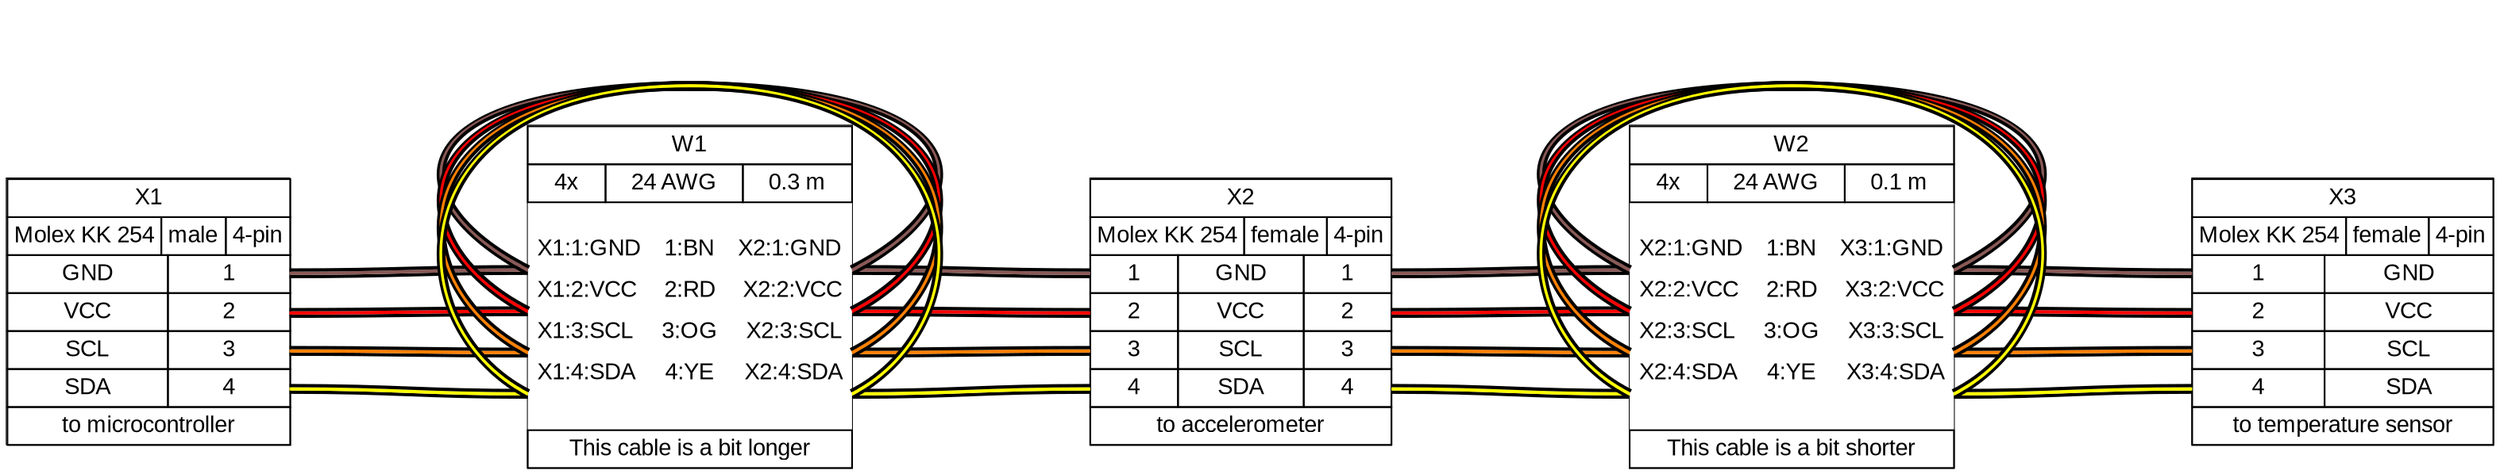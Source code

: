 graph {
// Graph generated by WireViz 0.4-dev251
// https://github.com/formatc1702/WireViz
	graph [bgcolor="#FFFFFF" fontname=arial nodesep=0.33 rankdir=LR ranksep=2]
	node [fillcolor="#FFFFFF" fontname=arial height=0 margin=0 shape=none style=filled width=0]
	edge [fontname=arial style=bold]
	X1 [label=<
<table border="0" cellspacing="0" cellpadding="0" bgcolor="#FFFFFF">
 <tr>
  <td>
   <table border="0" cellborder="1" cellpadding="3" cellspacing="0">
    <tr>
     <td>X1</td>
    </tr>
   </table>
  </td>
 </tr>
 <tr>
  <td>
   <table border="0" cellborder="1" cellpadding="3" cellspacing="0">
    <tr>
     <td>Molex KK 254</td>
     <td>male</td>
     <td>4-pin</td>
    </tr>
   </table>
  </td>
 </tr>
 <tr>
  <td>
   <table border="0" cellborder="1" cellpadding="3" cellspacing="0">
    <tr>
     <td>GND</td>
     <td port="p1r">1</td>
    </tr>
    <tr>
     <td>VCC</td>
     <td port="p2r">2</td>
    </tr>
    <tr>
     <td>SCL</td>
     <td port="p3r">3</td>
    </tr>
    <tr>
     <td>SDA</td>
     <td port="p4r">4</td>
    </tr>
   </table>
  </td>
 </tr>
 <tr>
  <td>
   <table border="0" cellborder="1" cellpadding="3" cellspacing="0">
    <tr>
     <td balign="left">to microcontroller</td>
    </tr>
   </table>
  </td>
 </tr>
</table>
> shape=box style=filled]
	X2 [label=<
<table border="0" cellspacing="0" cellpadding="0" bgcolor="#FFFFFF">
 <tr>
  <td>
   <table border="0" cellborder="1" cellpadding="3" cellspacing="0">
    <tr>
     <td>X2</td>
    </tr>
   </table>
  </td>
 </tr>
 <tr>
  <td>
   <table border="0" cellborder="1" cellpadding="3" cellspacing="0">
    <tr>
     <td>Molex KK 254</td>
     <td>female</td>
     <td>4-pin</td>
    </tr>
   </table>
  </td>
 </tr>
 <tr>
  <td>
   <table border="0" cellborder="1" cellpadding="3" cellspacing="0">
    <tr>
     <td port="p1l">1</td>
     <td>GND</td>
     <td port="p1r">1</td>
    </tr>
    <tr>
     <td port="p2l">2</td>
     <td>VCC</td>
     <td port="p2r">2</td>
    </tr>
    <tr>
     <td port="p3l">3</td>
     <td>SCL</td>
     <td port="p3r">3</td>
    </tr>
    <tr>
     <td port="p4l">4</td>
     <td>SDA</td>
     <td port="p4r">4</td>
    </tr>
   </table>
  </td>
 </tr>
 <tr>
  <td>
   <table border="0" cellborder="1" cellpadding="3" cellspacing="0">
    <tr>
     <td balign="left">to accelerometer</td>
    </tr>
   </table>
  </td>
 </tr>
</table>
> shape=box style=filled]
	X3 [label=<
<table border="0" cellspacing="0" cellpadding="0" bgcolor="#FFFFFF">
 <tr>
  <td>
   <table border="0" cellborder="1" cellpadding="3" cellspacing="0">
    <tr>
     <td>X3</td>
    </tr>
   </table>
  </td>
 </tr>
 <tr>
  <td>
   <table border="0" cellborder="1" cellpadding="3" cellspacing="0">
    <tr>
     <td>Molex KK 254</td>
     <td>female</td>
     <td>4-pin</td>
    </tr>
   </table>
  </td>
 </tr>
 <tr>
  <td>
   <table border="0" cellborder="1" cellpadding="3" cellspacing="0">
    <tr>
     <td port="p1l">1</td>
     <td>GND</td>
    </tr>
    <tr>
     <td port="p2l">2</td>
     <td>VCC</td>
    </tr>
    <tr>
     <td port="p3l">3</td>
     <td>SCL</td>
    </tr>
    <tr>
     <td port="p4l">4</td>
     <td>SDA</td>
    </tr>
   </table>
  </td>
 </tr>
 <tr>
  <td>
   <table border="0" cellborder="1" cellpadding="3" cellspacing="0">
    <tr>
     <td balign="left">to temperature sensor</td>
    </tr>
   </table>
  </td>
 </tr>
</table>
> shape=box style=filled]
	W1 [label=<
<table border="0" cellspacing="0" cellpadding="0" bgcolor="#FFFFFF">
 <tr>
  <td>
   <table border="0" cellborder="1" cellpadding="3" cellspacing="0">
    <tr>
     <td>W1</td>
    </tr>
   </table>
  </td>
 </tr>
 <tr>
  <td>
   <table border="0" cellborder="1" cellpadding="3" cellspacing="0">
    <tr>
     <td>4x</td>
     <td>24 AWG</td>
     <td>0.3 m</td>
    </tr>
   </table>
  </td>
 </tr>
 <tr>
  <td>
   <table border="0" cellborder="0" cellspacing="0">
    <tr>
     <td>&nbsp;</td>
    </tr>
    <tr>
     <td align="left"> X1:1:GND</td>
     <td> </td>
     <td>1:BN</td>
     <td> </td>
     <td align="right">X2:1:GND </td>
    </tr>
    <tr>
     <td border="0" cellspacing="0" cellpadding="0" colspan="5" height="6" port="w1"></td>
    </tr>
    <tr>
     <td align="left"> X1:2:VCC</td>
     <td> </td>
     <td>2:RD</td>
     <td> </td>
     <td align="right">X2:2:VCC </td>
    </tr>
    <tr>
     <td border="0" cellspacing="0" cellpadding="0" colspan="5" height="6" port="w2"></td>
    </tr>
    <tr>
     <td align="left"> X1:3:SCL</td>
     <td> </td>
     <td>3:OG</td>
     <td> </td>
     <td align="right">X2:3:SCL </td>
    </tr>
    <tr>
     <td border="0" cellspacing="0" cellpadding="0" colspan="5" height="6" port="w3"></td>
    </tr>
    <tr>
     <td align="left"> X1:4:SDA</td>
     <td> </td>
     <td>4:YE</td>
     <td> </td>
     <td align="right">X2:4:SDA </td>
    </tr>
    <tr>
     <td border="0" cellspacing="0" cellpadding="0" colspan="5" height="6" port="w4"></td>
    </tr>
    <tr>
     <td>&nbsp;</td>
    </tr>
   </table>
  </td>
 </tr>
 <tr>
  <td>
   <table border="0" cellborder="1" cellpadding="3" cellspacing="0">
    <tr>
     <td balign="left">This cable is a bit longer</td>
    </tr>
   </table>
  </td>
 </tr>
</table>
> shape=box style=filled]
	edge [color="#000000:#895956:#000000"]
	X1:p1r:e -- W1:w1:w
	W1:w1:e -- X2:p1l:w
	edge [color="#000000:#FF0000:#000000"]
	X1:p2r:e -- W1:w2:w
	W1:w2:e -- X2:p2l:w
	edge [color="#000000:#FF8000:#000000"]
	X1:p3r:e -- W1:w3:w
	W1:w3:e -- X2:p3l:w
	edge [color="#000000:#FFFF00:#000000"]
	X1:p4r:e -- W1:w4:w
	W1:w4:e -- X2:p4l:w
	W1:w1:e -- W1:w1:w [color="#000000:#895956:#000000" straight=straight]
	W1:w2:e -- W1:w2:w [color="#000000:#FF0000:#000000" straight=straight]
	W1:w3:e -- W1:w3:w [color="#000000:#FF8000:#000000" straight=straight]
	W1:w4:e -- W1:w4:w [color="#000000:#FFFF00:#000000" straight=straight]
	W2 [label=<
<table border="0" cellspacing="0" cellpadding="0" bgcolor="#FFFFFF">
 <tr>
  <td>
   <table border="0" cellborder="1" cellpadding="3" cellspacing="0">
    <tr>
     <td>W2</td>
    </tr>
   </table>
  </td>
 </tr>
 <tr>
  <td>
   <table border="0" cellborder="1" cellpadding="3" cellspacing="0">
    <tr>
     <td>4x</td>
     <td>24 AWG</td>
     <td>0.1 m</td>
    </tr>
   </table>
  </td>
 </tr>
 <tr>
  <td>
   <table border="0" cellborder="0" cellspacing="0">
    <tr>
     <td>&nbsp;</td>
    </tr>
    <tr>
     <td align="left"> X2:1:GND</td>
     <td> </td>
     <td>1:BN</td>
     <td> </td>
     <td align="right">X3:1:GND </td>
    </tr>
    <tr>
     <td border="0" cellspacing="0" cellpadding="0" colspan="5" height="6" port="w1"></td>
    </tr>
    <tr>
     <td align="left"> X2:2:VCC</td>
     <td> </td>
     <td>2:RD</td>
     <td> </td>
     <td align="right">X3:2:VCC </td>
    </tr>
    <tr>
     <td border="0" cellspacing="0" cellpadding="0" colspan="5" height="6" port="w2"></td>
    </tr>
    <tr>
     <td align="left"> X2:3:SCL</td>
     <td> </td>
     <td>3:OG</td>
     <td> </td>
     <td align="right">X3:3:SCL </td>
    </tr>
    <tr>
     <td border="0" cellspacing="0" cellpadding="0" colspan="5" height="6" port="w3"></td>
    </tr>
    <tr>
     <td align="left"> X2:4:SDA</td>
     <td> </td>
     <td>4:YE</td>
     <td> </td>
     <td align="right">X3:4:SDA </td>
    </tr>
    <tr>
     <td border="0" cellspacing="0" cellpadding="0" colspan="5" height="6" port="w4"></td>
    </tr>
    <tr>
     <td>&nbsp;</td>
    </tr>
   </table>
  </td>
 </tr>
 <tr>
  <td>
   <table border="0" cellborder="1" cellpadding="3" cellspacing="0">
    <tr>
     <td balign="left">This cable is a bit shorter</td>
    </tr>
   </table>
  </td>
 </tr>
</table>
> shape=box style=filled]
	edge [color="#000000:#895956:#000000"]
	X2:p1r:e -- W2:w1:w
	W2:w1:e -- X3:p1l:w
	edge [color="#000000:#FF0000:#000000"]
	X2:p2r:e -- W2:w2:w
	W2:w2:e -- X3:p2l:w
	edge [color="#000000:#FF8000:#000000"]
	X2:p3r:e -- W2:w3:w
	W2:w3:e -- X3:p3l:w
	edge [color="#000000:#FFFF00:#000000"]
	X2:p4r:e -- W2:w4:w
	W2:w4:e -- X3:p4l:w
	W2:w1:e -- W2:w1:w [color="#000000:#895956:#000000" straight=straight]
	W2:w2:e -- W2:w2:w [color="#000000:#FF0000:#000000" straight=straight]
	W2:w3:e -- W2:w3:w [color="#000000:#FF8000:#000000" straight=straight]
	W2:w4:e -- W2:w4:w [color="#000000:#FFFF00:#000000" straight=straight]
}
